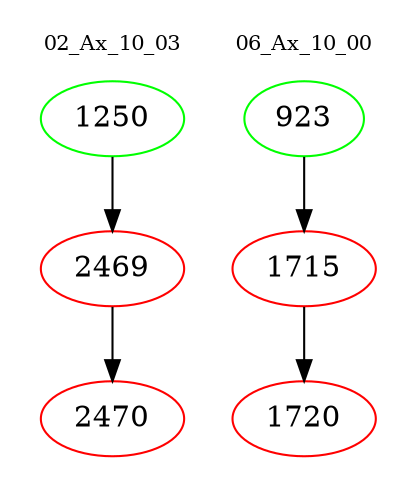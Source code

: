 digraph{
subgraph cluster_0 {
color = white
label = "02_Ax_10_03";
fontsize=10;
T0_1250 [label="1250", color="green"]
T0_1250 -> T0_2469 [color="black"]
T0_2469 [label="2469", color="red"]
T0_2469 -> T0_2470 [color="black"]
T0_2470 [label="2470", color="red"]
}
subgraph cluster_1 {
color = white
label = "06_Ax_10_00";
fontsize=10;
T1_923 [label="923", color="green"]
T1_923 -> T1_1715 [color="black"]
T1_1715 [label="1715", color="red"]
T1_1715 -> T1_1720 [color="black"]
T1_1720 [label="1720", color="red"]
}
}

